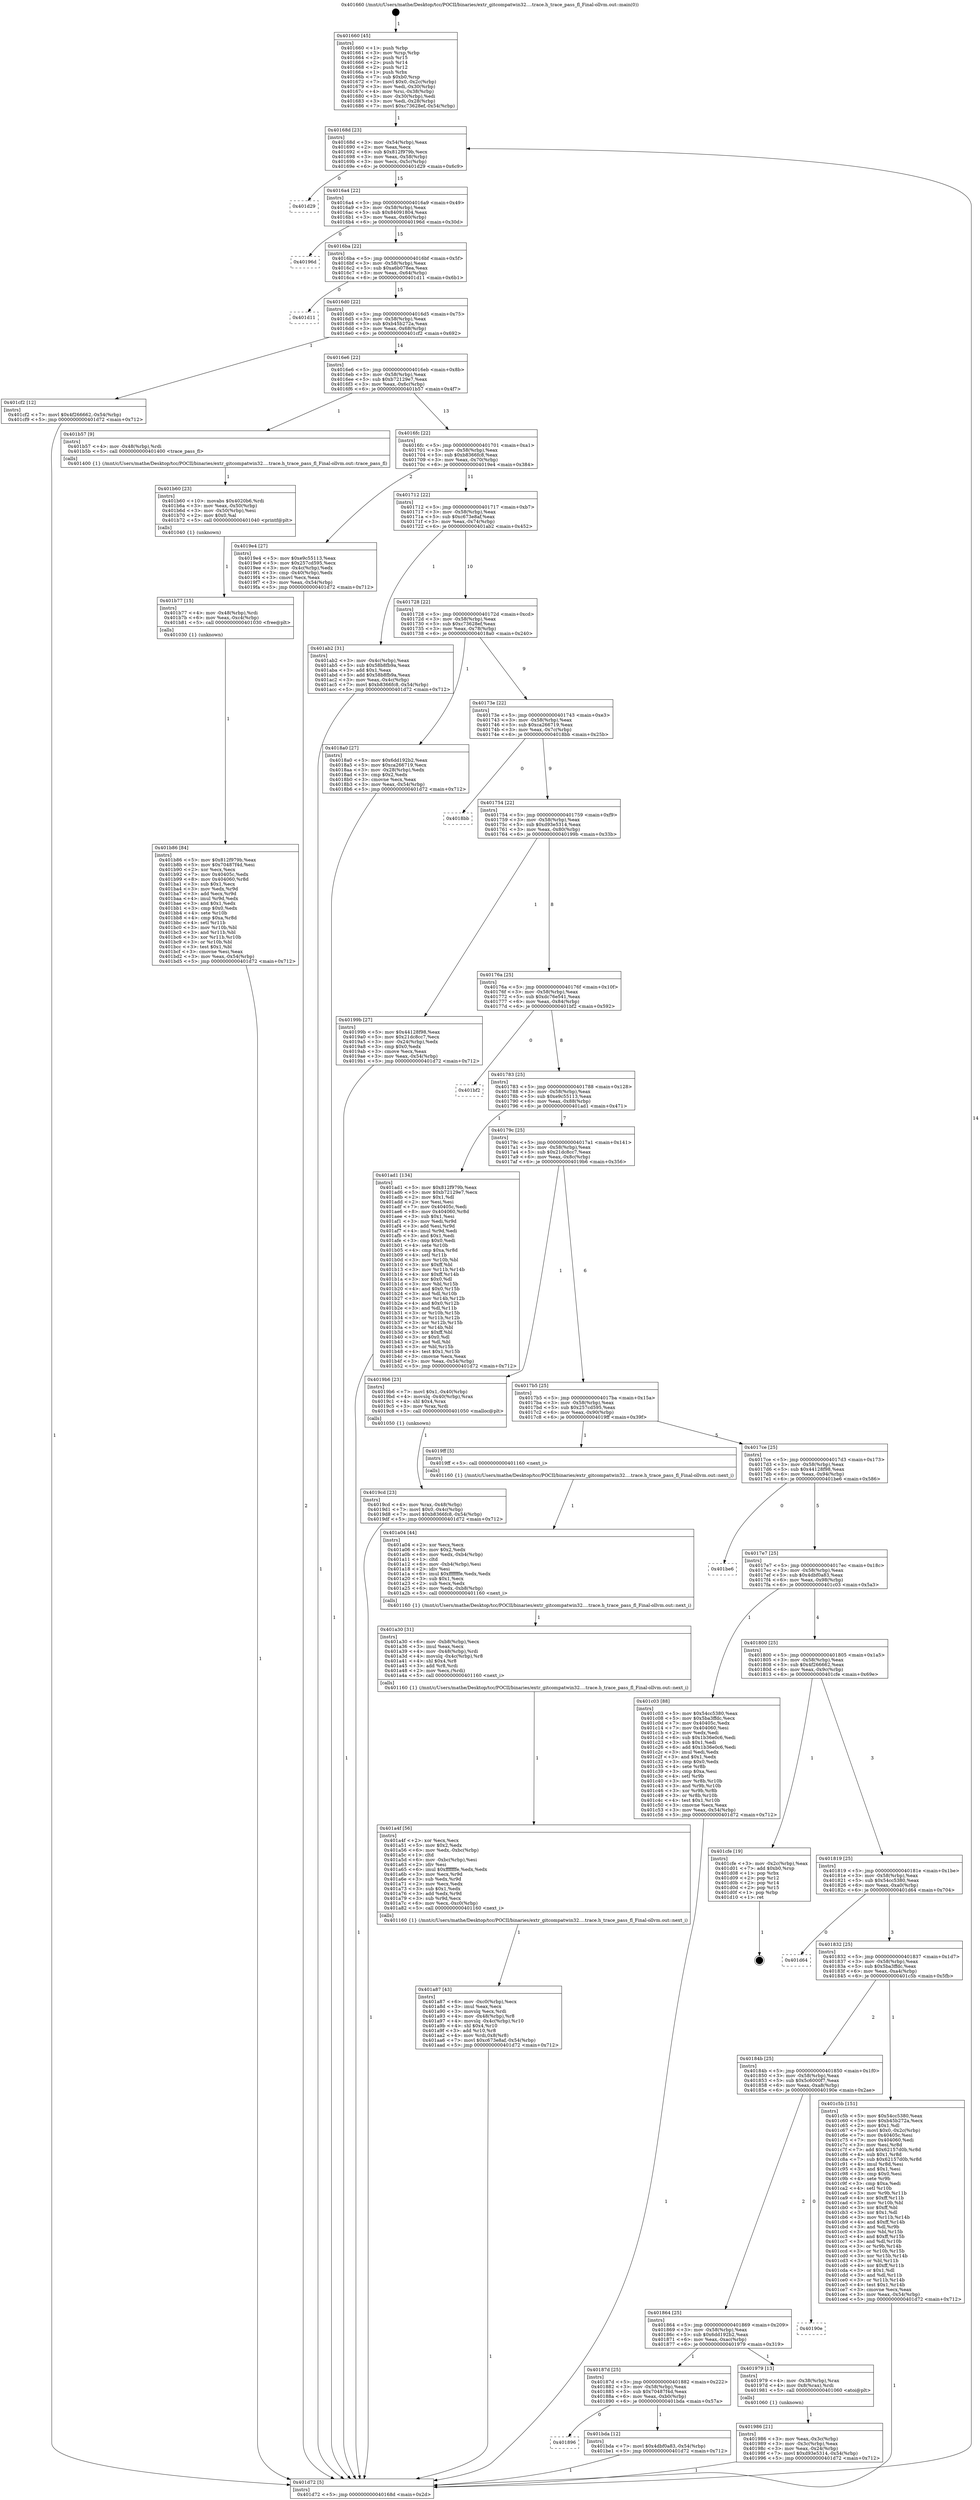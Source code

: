 digraph "0x401660" {
  label = "0x401660 (/mnt/c/Users/mathe/Desktop/tcc/POCII/binaries/extr_gitcompatwin32....trace.h_trace_pass_fl_Final-ollvm.out::main(0))"
  labelloc = "t"
  node[shape=record]

  Entry [label="",width=0.3,height=0.3,shape=circle,fillcolor=black,style=filled]
  "0x40168d" [label="{
     0x40168d [23]\l
     | [instrs]\l
     &nbsp;&nbsp;0x40168d \<+3\>: mov -0x54(%rbp),%eax\l
     &nbsp;&nbsp;0x401690 \<+2\>: mov %eax,%ecx\l
     &nbsp;&nbsp;0x401692 \<+6\>: sub $0x812f979b,%ecx\l
     &nbsp;&nbsp;0x401698 \<+3\>: mov %eax,-0x58(%rbp)\l
     &nbsp;&nbsp;0x40169b \<+3\>: mov %ecx,-0x5c(%rbp)\l
     &nbsp;&nbsp;0x40169e \<+6\>: je 0000000000401d29 \<main+0x6c9\>\l
  }"]
  "0x401d29" [label="{
     0x401d29\l
  }", style=dashed]
  "0x4016a4" [label="{
     0x4016a4 [22]\l
     | [instrs]\l
     &nbsp;&nbsp;0x4016a4 \<+5\>: jmp 00000000004016a9 \<main+0x49\>\l
     &nbsp;&nbsp;0x4016a9 \<+3\>: mov -0x58(%rbp),%eax\l
     &nbsp;&nbsp;0x4016ac \<+5\>: sub $0x84091804,%eax\l
     &nbsp;&nbsp;0x4016b1 \<+3\>: mov %eax,-0x60(%rbp)\l
     &nbsp;&nbsp;0x4016b4 \<+6\>: je 000000000040196d \<main+0x30d\>\l
  }"]
  Exit [label="",width=0.3,height=0.3,shape=circle,fillcolor=black,style=filled,peripheries=2]
  "0x40196d" [label="{
     0x40196d\l
  }", style=dashed]
  "0x4016ba" [label="{
     0x4016ba [22]\l
     | [instrs]\l
     &nbsp;&nbsp;0x4016ba \<+5\>: jmp 00000000004016bf \<main+0x5f\>\l
     &nbsp;&nbsp;0x4016bf \<+3\>: mov -0x58(%rbp),%eax\l
     &nbsp;&nbsp;0x4016c2 \<+5\>: sub $0xa6b078ea,%eax\l
     &nbsp;&nbsp;0x4016c7 \<+3\>: mov %eax,-0x64(%rbp)\l
     &nbsp;&nbsp;0x4016ca \<+6\>: je 0000000000401d11 \<main+0x6b1\>\l
  }"]
  "0x401896" [label="{
     0x401896\l
  }", style=dashed]
  "0x401d11" [label="{
     0x401d11\l
  }", style=dashed]
  "0x4016d0" [label="{
     0x4016d0 [22]\l
     | [instrs]\l
     &nbsp;&nbsp;0x4016d0 \<+5\>: jmp 00000000004016d5 \<main+0x75\>\l
     &nbsp;&nbsp;0x4016d5 \<+3\>: mov -0x58(%rbp),%eax\l
     &nbsp;&nbsp;0x4016d8 \<+5\>: sub $0xb45b272a,%eax\l
     &nbsp;&nbsp;0x4016dd \<+3\>: mov %eax,-0x68(%rbp)\l
     &nbsp;&nbsp;0x4016e0 \<+6\>: je 0000000000401cf2 \<main+0x692\>\l
  }"]
  "0x401bda" [label="{
     0x401bda [12]\l
     | [instrs]\l
     &nbsp;&nbsp;0x401bda \<+7\>: movl $0x4dbf0a83,-0x54(%rbp)\l
     &nbsp;&nbsp;0x401be1 \<+5\>: jmp 0000000000401d72 \<main+0x712\>\l
  }"]
  "0x401cf2" [label="{
     0x401cf2 [12]\l
     | [instrs]\l
     &nbsp;&nbsp;0x401cf2 \<+7\>: movl $0x4f266662,-0x54(%rbp)\l
     &nbsp;&nbsp;0x401cf9 \<+5\>: jmp 0000000000401d72 \<main+0x712\>\l
  }"]
  "0x4016e6" [label="{
     0x4016e6 [22]\l
     | [instrs]\l
     &nbsp;&nbsp;0x4016e6 \<+5\>: jmp 00000000004016eb \<main+0x8b\>\l
     &nbsp;&nbsp;0x4016eb \<+3\>: mov -0x58(%rbp),%eax\l
     &nbsp;&nbsp;0x4016ee \<+5\>: sub $0xb72129e7,%eax\l
     &nbsp;&nbsp;0x4016f3 \<+3\>: mov %eax,-0x6c(%rbp)\l
     &nbsp;&nbsp;0x4016f6 \<+6\>: je 0000000000401b57 \<main+0x4f7\>\l
  }"]
  "0x401b86" [label="{
     0x401b86 [84]\l
     | [instrs]\l
     &nbsp;&nbsp;0x401b86 \<+5\>: mov $0x812f979b,%eax\l
     &nbsp;&nbsp;0x401b8b \<+5\>: mov $0x70487f4d,%esi\l
     &nbsp;&nbsp;0x401b90 \<+2\>: xor %ecx,%ecx\l
     &nbsp;&nbsp;0x401b92 \<+7\>: mov 0x40405c,%edx\l
     &nbsp;&nbsp;0x401b99 \<+8\>: mov 0x404060,%r8d\l
     &nbsp;&nbsp;0x401ba1 \<+3\>: sub $0x1,%ecx\l
     &nbsp;&nbsp;0x401ba4 \<+3\>: mov %edx,%r9d\l
     &nbsp;&nbsp;0x401ba7 \<+3\>: add %ecx,%r9d\l
     &nbsp;&nbsp;0x401baa \<+4\>: imul %r9d,%edx\l
     &nbsp;&nbsp;0x401bae \<+3\>: and $0x1,%edx\l
     &nbsp;&nbsp;0x401bb1 \<+3\>: cmp $0x0,%edx\l
     &nbsp;&nbsp;0x401bb4 \<+4\>: sete %r10b\l
     &nbsp;&nbsp;0x401bb8 \<+4\>: cmp $0xa,%r8d\l
     &nbsp;&nbsp;0x401bbc \<+4\>: setl %r11b\l
     &nbsp;&nbsp;0x401bc0 \<+3\>: mov %r10b,%bl\l
     &nbsp;&nbsp;0x401bc3 \<+3\>: and %r11b,%bl\l
     &nbsp;&nbsp;0x401bc6 \<+3\>: xor %r11b,%r10b\l
     &nbsp;&nbsp;0x401bc9 \<+3\>: or %r10b,%bl\l
     &nbsp;&nbsp;0x401bcc \<+3\>: test $0x1,%bl\l
     &nbsp;&nbsp;0x401bcf \<+3\>: cmovne %esi,%eax\l
     &nbsp;&nbsp;0x401bd2 \<+3\>: mov %eax,-0x54(%rbp)\l
     &nbsp;&nbsp;0x401bd5 \<+5\>: jmp 0000000000401d72 \<main+0x712\>\l
  }"]
  "0x401b57" [label="{
     0x401b57 [9]\l
     | [instrs]\l
     &nbsp;&nbsp;0x401b57 \<+4\>: mov -0x48(%rbp),%rdi\l
     &nbsp;&nbsp;0x401b5b \<+5\>: call 0000000000401400 \<trace_pass_fl\>\l
     | [calls]\l
     &nbsp;&nbsp;0x401400 \{1\} (/mnt/c/Users/mathe/Desktop/tcc/POCII/binaries/extr_gitcompatwin32....trace.h_trace_pass_fl_Final-ollvm.out::trace_pass_fl)\l
  }"]
  "0x4016fc" [label="{
     0x4016fc [22]\l
     | [instrs]\l
     &nbsp;&nbsp;0x4016fc \<+5\>: jmp 0000000000401701 \<main+0xa1\>\l
     &nbsp;&nbsp;0x401701 \<+3\>: mov -0x58(%rbp),%eax\l
     &nbsp;&nbsp;0x401704 \<+5\>: sub $0xb8366fc8,%eax\l
     &nbsp;&nbsp;0x401709 \<+3\>: mov %eax,-0x70(%rbp)\l
     &nbsp;&nbsp;0x40170c \<+6\>: je 00000000004019e4 \<main+0x384\>\l
  }"]
  "0x401b77" [label="{
     0x401b77 [15]\l
     | [instrs]\l
     &nbsp;&nbsp;0x401b77 \<+4\>: mov -0x48(%rbp),%rdi\l
     &nbsp;&nbsp;0x401b7b \<+6\>: mov %eax,-0xc4(%rbp)\l
     &nbsp;&nbsp;0x401b81 \<+5\>: call 0000000000401030 \<free@plt\>\l
     | [calls]\l
     &nbsp;&nbsp;0x401030 \{1\} (unknown)\l
  }"]
  "0x4019e4" [label="{
     0x4019e4 [27]\l
     | [instrs]\l
     &nbsp;&nbsp;0x4019e4 \<+5\>: mov $0xe9c55113,%eax\l
     &nbsp;&nbsp;0x4019e9 \<+5\>: mov $0x257cd595,%ecx\l
     &nbsp;&nbsp;0x4019ee \<+3\>: mov -0x4c(%rbp),%edx\l
     &nbsp;&nbsp;0x4019f1 \<+3\>: cmp -0x40(%rbp),%edx\l
     &nbsp;&nbsp;0x4019f4 \<+3\>: cmovl %ecx,%eax\l
     &nbsp;&nbsp;0x4019f7 \<+3\>: mov %eax,-0x54(%rbp)\l
     &nbsp;&nbsp;0x4019fa \<+5\>: jmp 0000000000401d72 \<main+0x712\>\l
  }"]
  "0x401712" [label="{
     0x401712 [22]\l
     | [instrs]\l
     &nbsp;&nbsp;0x401712 \<+5\>: jmp 0000000000401717 \<main+0xb7\>\l
     &nbsp;&nbsp;0x401717 \<+3\>: mov -0x58(%rbp),%eax\l
     &nbsp;&nbsp;0x40171a \<+5\>: sub $0xc673e8af,%eax\l
     &nbsp;&nbsp;0x40171f \<+3\>: mov %eax,-0x74(%rbp)\l
     &nbsp;&nbsp;0x401722 \<+6\>: je 0000000000401ab2 \<main+0x452\>\l
  }"]
  "0x401b60" [label="{
     0x401b60 [23]\l
     | [instrs]\l
     &nbsp;&nbsp;0x401b60 \<+10\>: movabs $0x4020b6,%rdi\l
     &nbsp;&nbsp;0x401b6a \<+3\>: mov %eax,-0x50(%rbp)\l
     &nbsp;&nbsp;0x401b6d \<+3\>: mov -0x50(%rbp),%esi\l
     &nbsp;&nbsp;0x401b70 \<+2\>: mov $0x0,%al\l
     &nbsp;&nbsp;0x401b72 \<+5\>: call 0000000000401040 \<printf@plt\>\l
     | [calls]\l
     &nbsp;&nbsp;0x401040 \{1\} (unknown)\l
  }"]
  "0x401ab2" [label="{
     0x401ab2 [31]\l
     | [instrs]\l
     &nbsp;&nbsp;0x401ab2 \<+3\>: mov -0x4c(%rbp),%eax\l
     &nbsp;&nbsp;0x401ab5 \<+5\>: sub $0x58b8fb9a,%eax\l
     &nbsp;&nbsp;0x401aba \<+3\>: add $0x1,%eax\l
     &nbsp;&nbsp;0x401abd \<+5\>: add $0x58b8fb9a,%eax\l
     &nbsp;&nbsp;0x401ac2 \<+3\>: mov %eax,-0x4c(%rbp)\l
     &nbsp;&nbsp;0x401ac5 \<+7\>: movl $0xb8366fc8,-0x54(%rbp)\l
     &nbsp;&nbsp;0x401acc \<+5\>: jmp 0000000000401d72 \<main+0x712\>\l
  }"]
  "0x401728" [label="{
     0x401728 [22]\l
     | [instrs]\l
     &nbsp;&nbsp;0x401728 \<+5\>: jmp 000000000040172d \<main+0xcd\>\l
     &nbsp;&nbsp;0x40172d \<+3\>: mov -0x58(%rbp),%eax\l
     &nbsp;&nbsp;0x401730 \<+5\>: sub $0xc73628ef,%eax\l
     &nbsp;&nbsp;0x401735 \<+3\>: mov %eax,-0x78(%rbp)\l
     &nbsp;&nbsp;0x401738 \<+6\>: je 00000000004018a0 \<main+0x240\>\l
  }"]
  "0x401a87" [label="{
     0x401a87 [43]\l
     | [instrs]\l
     &nbsp;&nbsp;0x401a87 \<+6\>: mov -0xc0(%rbp),%ecx\l
     &nbsp;&nbsp;0x401a8d \<+3\>: imul %eax,%ecx\l
     &nbsp;&nbsp;0x401a90 \<+3\>: movslq %ecx,%rdi\l
     &nbsp;&nbsp;0x401a93 \<+4\>: mov -0x48(%rbp),%r8\l
     &nbsp;&nbsp;0x401a97 \<+4\>: movslq -0x4c(%rbp),%r10\l
     &nbsp;&nbsp;0x401a9b \<+4\>: shl $0x4,%r10\l
     &nbsp;&nbsp;0x401a9f \<+3\>: add %r10,%r8\l
     &nbsp;&nbsp;0x401aa2 \<+4\>: mov %rdi,0x8(%r8)\l
     &nbsp;&nbsp;0x401aa6 \<+7\>: movl $0xc673e8af,-0x54(%rbp)\l
     &nbsp;&nbsp;0x401aad \<+5\>: jmp 0000000000401d72 \<main+0x712\>\l
  }"]
  "0x4018a0" [label="{
     0x4018a0 [27]\l
     | [instrs]\l
     &nbsp;&nbsp;0x4018a0 \<+5\>: mov $0x6dd192b2,%eax\l
     &nbsp;&nbsp;0x4018a5 \<+5\>: mov $0xca266719,%ecx\l
     &nbsp;&nbsp;0x4018aa \<+3\>: mov -0x28(%rbp),%edx\l
     &nbsp;&nbsp;0x4018ad \<+3\>: cmp $0x2,%edx\l
     &nbsp;&nbsp;0x4018b0 \<+3\>: cmovne %ecx,%eax\l
     &nbsp;&nbsp;0x4018b3 \<+3\>: mov %eax,-0x54(%rbp)\l
     &nbsp;&nbsp;0x4018b6 \<+5\>: jmp 0000000000401d72 \<main+0x712\>\l
  }"]
  "0x40173e" [label="{
     0x40173e [22]\l
     | [instrs]\l
     &nbsp;&nbsp;0x40173e \<+5\>: jmp 0000000000401743 \<main+0xe3\>\l
     &nbsp;&nbsp;0x401743 \<+3\>: mov -0x58(%rbp),%eax\l
     &nbsp;&nbsp;0x401746 \<+5\>: sub $0xca266719,%eax\l
     &nbsp;&nbsp;0x40174b \<+3\>: mov %eax,-0x7c(%rbp)\l
     &nbsp;&nbsp;0x40174e \<+6\>: je 00000000004018bb \<main+0x25b\>\l
  }"]
  "0x401d72" [label="{
     0x401d72 [5]\l
     | [instrs]\l
     &nbsp;&nbsp;0x401d72 \<+5\>: jmp 000000000040168d \<main+0x2d\>\l
  }"]
  "0x401660" [label="{
     0x401660 [45]\l
     | [instrs]\l
     &nbsp;&nbsp;0x401660 \<+1\>: push %rbp\l
     &nbsp;&nbsp;0x401661 \<+3\>: mov %rsp,%rbp\l
     &nbsp;&nbsp;0x401664 \<+2\>: push %r15\l
     &nbsp;&nbsp;0x401666 \<+2\>: push %r14\l
     &nbsp;&nbsp;0x401668 \<+2\>: push %r12\l
     &nbsp;&nbsp;0x40166a \<+1\>: push %rbx\l
     &nbsp;&nbsp;0x40166b \<+7\>: sub $0xb0,%rsp\l
     &nbsp;&nbsp;0x401672 \<+7\>: movl $0x0,-0x2c(%rbp)\l
     &nbsp;&nbsp;0x401679 \<+3\>: mov %edi,-0x30(%rbp)\l
     &nbsp;&nbsp;0x40167c \<+4\>: mov %rsi,-0x38(%rbp)\l
     &nbsp;&nbsp;0x401680 \<+3\>: mov -0x30(%rbp),%edi\l
     &nbsp;&nbsp;0x401683 \<+3\>: mov %edi,-0x28(%rbp)\l
     &nbsp;&nbsp;0x401686 \<+7\>: movl $0xc73628ef,-0x54(%rbp)\l
  }"]
  "0x401a4f" [label="{
     0x401a4f [56]\l
     | [instrs]\l
     &nbsp;&nbsp;0x401a4f \<+2\>: xor %ecx,%ecx\l
     &nbsp;&nbsp;0x401a51 \<+5\>: mov $0x2,%edx\l
     &nbsp;&nbsp;0x401a56 \<+6\>: mov %edx,-0xbc(%rbp)\l
     &nbsp;&nbsp;0x401a5c \<+1\>: cltd\l
     &nbsp;&nbsp;0x401a5d \<+6\>: mov -0xbc(%rbp),%esi\l
     &nbsp;&nbsp;0x401a63 \<+2\>: idiv %esi\l
     &nbsp;&nbsp;0x401a65 \<+6\>: imul $0xfffffffe,%edx,%edx\l
     &nbsp;&nbsp;0x401a6b \<+3\>: mov %ecx,%r9d\l
     &nbsp;&nbsp;0x401a6e \<+3\>: sub %edx,%r9d\l
     &nbsp;&nbsp;0x401a71 \<+2\>: mov %ecx,%edx\l
     &nbsp;&nbsp;0x401a73 \<+3\>: sub $0x1,%edx\l
     &nbsp;&nbsp;0x401a76 \<+3\>: add %edx,%r9d\l
     &nbsp;&nbsp;0x401a79 \<+3\>: sub %r9d,%ecx\l
     &nbsp;&nbsp;0x401a7c \<+6\>: mov %ecx,-0xc0(%rbp)\l
     &nbsp;&nbsp;0x401a82 \<+5\>: call 0000000000401160 \<next_i\>\l
     | [calls]\l
     &nbsp;&nbsp;0x401160 \{1\} (/mnt/c/Users/mathe/Desktop/tcc/POCII/binaries/extr_gitcompatwin32....trace.h_trace_pass_fl_Final-ollvm.out::next_i)\l
  }"]
  "0x4018bb" [label="{
     0x4018bb\l
  }", style=dashed]
  "0x401754" [label="{
     0x401754 [22]\l
     | [instrs]\l
     &nbsp;&nbsp;0x401754 \<+5\>: jmp 0000000000401759 \<main+0xf9\>\l
     &nbsp;&nbsp;0x401759 \<+3\>: mov -0x58(%rbp),%eax\l
     &nbsp;&nbsp;0x40175c \<+5\>: sub $0xd93e5314,%eax\l
     &nbsp;&nbsp;0x401761 \<+3\>: mov %eax,-0x80(%rbp)\l
     &nbsp;&nbsp;0x401764 \<+6\>: je 000000000040199b \<main+0x33b\>\l
  }"]
  "0x401a30" [label="{
     0x401a30 [31]\l
     | [instrs]\l
     &nbsp;&nbsp;0x401a30 \<+6\>: mov -0xb8(%rbp),%ecx\l
     &nbsp;&nbsp;0x401a36 \<+3\>: imul %eax,%ecx\l
     &nbsp;&nbsp;0x401a39 \<+4\>: mov -0x48(%rbp),%rdi\l
     &nbsp;&nbsp;0x401a3d \<+4\>: movslq -0x4c(%rbp),%r8\l
     &nbsp;&nbsp;0x401a41 \<+4\>: shl $0x4,%r8\l
     &nbsp;&nbsp;0x401a45 \<+3\>: add %r8,%rdi\l
     &nbsp;&nbsp;0x401a48 \<+2\>: mov %ecx,(%rdi)\l
     &nbsp;&nbsp;0x401a4a \<+5\>: call 0000000000401160 \<next_i\>\l
     | [calls]\l
     &nbsp;&nbsp;0x401160 \{1\} (/mnt/c/Users/mathe/Desktop/tcc/POCII/binaries/extr_gitcompatwin32....trace.h_trace_pass_fl_Final-ollvm.out::next_i)\l
  }"]
  "0x40199b" [label="{
     0x40199b [27]\l
     | [instrs]\l
     &nbsp;&nbsp;0x40199b \<+5\>: mov $0x44128f98,%eax\l
     &nbsp;&nbsp;0x4019a0 \<+5\>: mov $0x21dc8cc7,%ecx\l
     &nbsp;&nbsp;0x4019a5 \<+3\>: mov -0x24(%rbp),%edx\l
     &nbsp;&nbsp;0x4019a8 \<+3\>: cmp $0x0,%edx\l
     &nbsp;&nbsp;0x4019ab \<+3\>: cmove %ecx,%eax\l
     &nbsp;&nbsp;0x4019ae \<+3\>: mov %eax,-0x54(%rbp)\l
     &nbsp;&nbsp;0x4019b1 \<+5\>: jmp 0000000000401d72 \<main+0x712\>\l
  }"]
  "0x40176a" [label="{
     0x40176a [25]\l
     | [instrs]\l
     &nbsp;&nbsp;0x40176a \<+5\>: jmp 000000000040176f \<main+0x10f\>\l
     &nbsp;&nbsp;0x40176f \<+3\>: mov -0x58(%rbp),%eax\l
     &nbsp;&nbsp;0x401772 \<+5\>: sub $0xdc76e541,%eax\l
     &nbsp;&nbsp;0x401777 \<+6\>: mov %eax,-0x84(%rbp)\l
     &nbsp;&nbsp;0x40177d \<+6\>: je 0000000000401bf2 \<main+0x592\>\l
  }"]
  "0x401a04" [label="{
     0x401a04 [44]\l
     | [instrs]\l
     &nbsp;&nbsp;0x401a04 \<+2\>: xor %ecx,%ecx\l
     &nbsp;&nbsp;0x401a06 \<+5\>: mov $0x2,%edx\l
     &nbsp;&nbsp;0x401a0b \<+6\>: mov %edx,-0xb4(%rbp)\l
     &nbsp;&nbsp;0x401a11 \<+1\>: cltd\l
     &nbsp;&nbsp;0x401a12 \<+6\>: mov -0xb4(%rbp),%esi\l
     &nbsp;&nbsp;0x401a18 \<+2\>: idiv %esi\l
     &nbsp;&nbsp;0x401a1a \<+6\>: imul $0xfffffffe,%edx,%edx\l
     &nbsp;&nbsp;0x401a20 \<+3\>: sub $0x1,%ecx\l
     &nbsp;&nbsp;0x401a23 \<+2\>: sub %ecx,%edx\l
     &nbsp;&nbsp;0x401a25 \<+6\>: mov %edx,-0xb8(%rbp)\l
     &nbsp;&nbsp;0x401a2b \<+5\>: call 0000000000401160 \<next_i\>\l
     | [calls]\l
     &nbsp;&nbsp;0x401160 \{1\} (/mnt/c/Users/mathe/Desktop/tcc/POCII/binaries/extr_gitcompatwin32....trace.h_trace_pass_fl_Final-ollvm.out::next_i)\l
  }"]
  "0x401bf2" [label="{
     0x401bf2\l
  }", style=dashed]
  "0x401783" [label="{
     0x401783 [25]\l
     | [instrs]\l
     &nbsp;&nbsp;0x401783 \<+5\>: jmp 0000000000401788 \<main+0x128\>\l
     &nbsp;&nbsp;0x401788 \<+3\>: mov -0x58(%rbp),%eax\l
     &nbsp;&nbsp;0x40178b \<+5\>: sub $0xe9c55113,%eax\l
     &nbsp;&nbsp;0x401790 \<+6\>: mov %eax,-0x88(%rbp)\l
     &nbsp;&nbsp;0x401796 \<+6\>: je 0000000000401ad1 \<main+0x471\>\l
  }"]
  "0x4019cd" [label="{
     0x4019cd [23]\l
     | [instrs]\l
     &nbsp;&nbsp;0x4019cd \<+4\>: mov %rax,-0x48(%rbp)\l
     &nbsp;&nbsp;0x4019d1 \<+7\>: movl $0x0,-0x4c(%rbp)\l
     &nbsp;&nbsp;0x4019d8 \<+7\>: movl $0xb8366fc8,-0x54(%rbp)\l
     &nbsp;&nbsp;0x4019df \<+5\>: jmp 0000000000401d72 \<main+0x712\>\l
  }"]
  "0x401ad1" [label="{
     0x401ad1 [134]\l
     | [instrs]\l
     &nbsp;&nbsp;0x401ad1 \<+5\>: mov $0x812f979b,%eax\l
     &nbsp;&nbsp;0x401ad6 \<+5\>: mov $0xb72129e7,%ecx\l
     &nbsp;&nbsp;0x401adb \<+2\>: mov $0x1,%dl\l
     &nbsp;&nbsp;0x401add \<+2\>: xor %esi,%esi\l
     &nbsp;&nbsp;0x401adf \<+7\>: mov 0x40405c,%edi\l
     &nbsp;&nbsp;0x401ae6 \<+8\>: mov 0x404060,%r8d\l
     &nbsp;&nbsp;0x401aee \<+3\>: sub $0x1,%esi\l
     &nbsp;&nbsp;0x401af1 \<+3\>: mov %edi,%r9d\l
     &nbsp;&nbsp;0x401af4 \<+3\>: add %esi,%r9d\l
     &nbsp;&nbsp;0x401af7 \<+4\>: imul %r9d,%edi\l
     &nbsp;&nbsp;0x401afb \<+3\>: and $0x1,%edi\l
     &nbsp;&nbsp;0x401afe \<+3\>: cmp $0x0,%edi\l
     &nbsp;&nbsp;0x401b01 \<+4\>: sete %r10b\l
     &nbsp;&nbsp;0x401b05 \<+4\>: cmp $0xa,%r8d\l
     &nbsp;&nbsp;0x401b09 \<+4\>: setl %r11b\l
     &nbsp;&nbsp;0x401b0d \<+3\>: mov %r10b,%bl\l
     &nbsp;&nbsp;0x401b10 \<+3\>: xor $0xff,%bl\l
     &nbsp;&nbsp;0x401b13 \<+3\>: mov %r11b,%r14b\l
     &nbsp;&nbsp;0x401b16 \<+4\>: xor $0xff,%r14b\l
     &nbsp;&nbsp;0x401b1a \<+3\>: xor $0x0,%dl\l
     &nbsp;&nbsp;0x401b1d \<+3\>: mov %bl,%r15b\l
     &nbsp;&nbsp;0x401b20 \<+4\>: and $0x0,%r15b\l
     &nbsp;&nbsp;0x401b24 \<+3\>: and %dl,%r10b\l
     &nbsp;&nbsp;0x401b27 \<+3\>: mov %r14b,%r12b\l
     &nbsp;&nbsp;0x401b2a \<+4\>: and $0x0,%r12b\l
     &nbsp;&nbsp;0x401b2e \<+3\>: and %dl,%r11b\l
     &nbsp;&nbsp;0x401b31 \<+3\>: or %r10b,%r15b\l
     &nbsp;&nbsp;0x401b34 \<+3\>: or %r11b,%r12b\l
     &nbsp;&nbsp;0x401b37 \<+3\>: xor %r12b,%r15b\l
     &nbsp;&nbsp;0x401b3a \<+3\>: or %r14b,%bl\l
     &nbsp;&nbsp;0x401b3d \<+3\>: xor $0xff,%bl\l
     &nbsp;&nbsp;0x401b40 \<+3\>: or $0x0,%dl\l
     &nbsp;&nbsp;0x401b43 \<+2\>: and %dl,%bl\l
     &nbsp;&nbsp;0x401b45 \<+3\>: or %bl,%r15b\l
     &nbsp;&nbsp;0x401b48 \<+4\>: test $0x1,%r15b\l
     &nbsp;&nbsp;0x401b4c \<+3\>: cmovne %ecx,%eax\l
     &nbsp;&nbsp;0x401b4f \<+3\>: mov %eax,-0x54(%rbp)\l
     &nbsp;&nbsp;0x401b52 \<+5\>: jmp 0000000000401d72 \<main+0x712\>\l
  }"]
  "0x40179c" [label="{
     0x40179c [25]\l
     | [instrs]\l
     &nbsp;&nbsp;0x40179c \<+5\>: jmp 00000000004017a1 \<main+0x141\>\l
     &nbsp;&nbsp;0x4017a1 \<+3\>: mov -0x58(%rbp),%eax\l
     &nbsp;&nbsp;0x4017a4 \<+5\>: sub $0x21dc8cc7,%eax\l
     &nbsp;&nbsp;0x4017a9 \<+6\>: mov %eax,-0x8c(%rbp)\l
     &nbsp;&nbsp;0x4017af \<+6\>: je 00000000004019b6 \<main+0x356\>\l
  }"]
  "0x401986" [label="{
     0x401986 [21]\l
     | [instrs]\l
     &nbsp;&nbsp;0x401986 \<+3\>: mov %eax,-0x3c(%rbp)\l
     &nbsp;&nbsp;0x401989 \<+3\>: mov -0x3c(%rbp),%eax\l
     &nbsp;&nbsp;0x40198c \<+3\>: mov %eax,-0x24(%rbp)\l
     &nbsp;&nbsp;0x40198f \<+7\>: movl $0xd93e5314,-0x54(%rbp)\l
     &nbsp;&nbsp;0x401996 \<+5\>: jmp 0000000000401d72 \<main+0x712\>\l
  }"]
  "0x4019b6" [label="{
     0x4019b6 [23]\l
     | [instrs]\l
     &nbsp;&nbsp;0x4019b6 \<+7\>: movl $0x1,-0x40(%rbp)\l
     &nbsp;&nbsp;0x4019bd \<+4\>: movslq -0x40(%rbp),%rax\l
     &nbsp;&nbsp;0x4019c1 \<+4\>: shl $0x4,%rax\l
     &nbsp;&nbsp;0x4019c5 \<+3\>: mov %rax,%rdi\l
     &nbsp;&nbsp;0x4019c8 \<+5\>: call 0000000000401050 \<malloc@plt\>\l
     | [calls]\l
     &nbsp;&nbsp;0x401050 \{1\} (unknown)\l
  }"]
  "0x4017b5" [label="{
     0x4017b5 [25]\l
     | [instrs]\l
     &nbsp;&nbsp;0x4017b5 \<+5\>: jmp 00000000004017ba \<main+0x15a\>\l
     &nbsp;&nbsp;0x4017ba \<+3\>: mov -0x58(%rbp),%eax\l
     &nbsp;&nbsp;0x4017bd \<+5\>: sub $0x257cd595,%eax\l
     &nbsp;&nbsp;0x4017c2 \<+6\>: mov %eax,-0x90(%rbp)\l
     &nbsp;&nbsp;0x4017c8 \<+6\>: je 00000000004019ff \<main+0x39f\>\l
  }"]
  "0x40187d" [label="{
     0x40187d [25]\l
     | [instrs]\l
     &nbsp;&nbsp;0x40187d \<+5\>: jmp 0000000000401882 \<main+0x222\>\l
     &nbsp;&nbsp;0x401882 \<+3\>: mov -0x58(%rbp),%eax\l
     &nbsp;&nbsp;0x401885 \<+5\>: sub $0x70487f4d,%eax\l
     &nbsp;&nbsp;0x40188a \<+6\>: mov %eax,-0xb0(%rbp)\l
     &nbsp;&nbsp;0x401890 \<+6\>: je 0000000000401bda \<main+0x57a\>\l
  }"]
  "0x4019ff" [label="{
     0x4019ff [5]\l
     | [instrs]\l
     &nbsp;&nbsp;0x4019ff \<+5\>: call 0000000000401160 \<next_i\>\l
     | [calls]\l
     &nbsp;&nbsp;0x401160 \{1\} (/mnt/c/Users/mathe/Desktop/tcc/POCII/binaries/extr_gitcompatwin32....trace.h_trace_pass_fl_Final-ollvm.out::next_i)\l
  }"]
  "0x4017ce" [label="{
     0x4017ce [25]\l
     | [instrs]\l
     &nbsp;&nbsp;0x4017ce \<+5\>: jmp 00000000004017d3 \<main+0x173\>\l
     &nbsp;&nbsp;0x4017d3 \<+3\>: mov -0x58(%rbp),%eax\l
     &nbsp;&nbsp;0x4017d6 \<+5\>: sub $0x44128f98,%eax\l
     &nbsp;&nbsp;0x4017db \<+6\>: mov %eax,-0x94(%rbp)\l
     &nbsp;&nbsp;0x4017e1 \<+6\>: je 0000000000401be6 \<main+0x586\>\l
  }"]
  "0x401979" [label="{
     0x401979 [13]\l
     | [instrs]\l
     &nbsp;&nbsp;0x401979 \<+4\>: mov -0x38(%rbp),%rax\l
     &nbsp;&nbsp;0x40197d \<+4\>: mov 0x8(%rax),%rdi\l
     &nbsp;&nbsp;0x401981 \<+5\>: call 0000000000401060 \<atoi@plt\>\l
     | [calls]\l
     &nbsp;&nbsp;0x401060 \{1\} (unknown)\l
  }"]
  "0x401be6" [label="{
     0x401be6\l
  }", style=dashed]
  "0x4017e7" [label="{
     0x4017e7 [25]\l
     | [instrs]\l
     &nbsp;&nbsp;0x4017e7 \<+5\>: jmp 00000000004017ec \<main+0x18c\>\l
     &nbsp;&nbsp;0x4017ec \<+3\>: mov -0x58(%rbp),%eax\l
     &nbsp;&nbsp;0x4017ef \<+5\>: sub $0x4dbf0a83,%eax\l
     &nbsp;&nbsp;0x4017f4 \<+6\>: mov %eax,-0x98(%rbp)\l
     &nbsp;&nbsp;0x4017fa \<+6\>: je 0000000000401c03 \<main+0x5a3\>\l
  }"]
  "0x401864" [label="{
     0x401864 [25]\l
     | [instrs]\l
     &nbsp;&nbsp;0x401864 \<+5\>: jmp 0000000000401869 \<main+0x209\>\l
     &nbsp;&nbsp;0x401869 \<+3\>: mov -0x58(%rbp),%eax\l
     &nbsp;&nbsp;0x40186c \<+5\>: sub $0x6dd192b2,%eax\l
     &nbsp;&nbsp;0x401871 \<+6\>: mov %eax,-0xac(%rbp)\l
     &nbsp;&nbsp;0x401877 \<+6\>: je 0000000000401979 \<main+0x319\>\l
  }"]
  "0x401c03" [label="{
     0x401c03 [88]\l
     | [instrs]\l
     &nbsp;&nbsp;0x401c03 \<+5\>: mov $0x54cc5380,%eax\l
     &nbsp;&nbsp;0x401c08 \<+5\>: mov $0x5ba3ffdc,%ecx\l
     &nbsp;&nbsp;0x401c0d \<+7\>: mov 0x40405c,%edx\l
     &nbsp;&nbsp;0x401c14 \<+7\>: mov 0x404060,%esi\l
     &nbsp;&nbsp;0x401c1b \<+2\>: mov %edx,%edi\l
     &nbsp;&nbsp;0x401c1d \<+6\>: sub $0x1b36e0c6,%edi\l
     &nbsp;&nbsp;0x401c23 \<+3\>: sub $0x1,%edi\l
     &nbsp;&nbsp;0x401c26 \<+6\>: add $0x1b36e0c6,%edi\l
     &nbsp;&nbsp;0x401c2c \<+3\>: imul %edi,%edx\l
     &nbsp;&nbsp;0x401c2f \<+3\>: and $0x1,%edx\l
     &nbsp;&nbsp;0x401c32 \<+3\>: cmp $0x0,%edx\l
     &nbsp;&nbsp;0x401c35 \<+4\>: sete %r8b\l
     &nbsp;&nbsp;0x401c39 \<+3\>: cmp $0xa,%esi\l
     &nbsp;&nbsp;0x401c3c \<+4\>: setl %r9b\l
     &nbsp;&nbsp;0x401c40 \<+3\>: mov %r8b,%r10b\l
     &nbsp;&nbsp;0x401c43 \<+3\>: and %r9b,%r10b\l
     &nbsp;&nbsp;0x401c46 \<+3\>: xor %r9b,%r8b\l
     &nbsp;&nbsp;0x401c49 \<+3\>: or %r8b,%r10b\l
     &nbsp;&nbsp;0x401c4c \<+4\>: test $0x1,%r10b\l
     &nbsp;&nbsp;0x401c50 \<+3\>: cmovne %ecx,%eax\l
     &nbsp;&nbsp;0x401c53 \<+3\>: mov %eax,-0x54(%rbp)\l
     &nbsp;&nbsp;0x401c56 \<+5\>: jmp 0000000000401d72 \<main+0x712\>\l
  }"]
  "0x401800" [label="{
     0x401800 [25]\l
     | [instrs]\l
     &nbsp;&nbsp;0x401800 \<+5\>: jmp 0000000000401805 \<main+0x1a5\>\l
     &nbsp;&nbsp;0x401805 \<+3\>: mov -0x58(%rbp),%eax\l
     &nbsp;&nbsp;0x401808 \<+5\>: sub $0x4f266662,%eax\l
     &nbsp;&nbsp;0x40180d \<+6\>: mov %eax,-0x9c(%rbp)\l
     &nbsp;&nbsp;0x401813 \<+6\>: je 0000000000401cfe \<main+0x69e\>\l
  }"]
  "0x40190e" [label="{
     0x40190e\l
  }", style=dashed]
  "0x401cfe" [label="{
     0x401cfe [19]\l
     | [instrs]\l
     &nbsp;&nbsp;0x401cfe \<+3\>: mov -0x2c(%rbp),%eax\l
     &nbsp;&nbsp;0x401d01 \<+7\>: add $0xb0,%rsp\l
     &nbsp;&nbsp;0x401d08 \<+1\>: pop %rbx\l
     &nbsp;&nbsp;0x401d09 \<+2\>: pop %r12\l
     &nbsp;&nbsp;0x401d0b \<+2\>: pop %r14\l
     &nbsp;&nbsp;0x401d0d \<+2\>: pop %r15\l
     &nbsp;&nbsp;0x401d0f \<+1\>: pop %rbp\l
     &nbsp;&nbsp;0x401d10 \<+1\>: ret\l
  }"]
  "0x401819" [label="{
     0x401819 [25]\l
     | [instrs]\l
     &nbsp;&nbsp;0x401819 \<+5\>: jmp 000000000040181e \<main+0x1be\>\l
     &nbsp;&nbsp;0x40181e \<+3\>: mov -0x58(%rbp),%eax\l
     &nbsp;&nbsp;0x401821 \<+5\>: sub $0x54cc5380,%eax\l
     &nbsp;&nbsp;0x401826 \<+6\>: mov %eax,-0xa0(%rbp)\l
     &nbsp;&nbsp;0x40182c \<+6\>: je 0000000000401d64 \<main+0x704\>\l
  }"]
  "0x40184b" [label="{
     0x40184b [25]\l
     | [instrs]\l
     &nbsp;&nbsp;0x40184b \<+5\>: jmp 0000000000401850 \<main+0x1f0\>\l
     &nbsp;&nbsp;0x401850 \<+3\>: mov -0x58(%rbp),%eax\l
     &nbsp;&nbsp;0x401853 \<+5\>: sub $0x5c6000f7,%eax\l
     &nbsp;&nbsp;0x401858 \<+6\>: mov %eax,-0xa8(%rbp)\l
     &nbsp;&nbsp;0x40185e \<+6\>: je 000000000040190e \<main+0x2ae\>\l
  }"]
  "0x401d64" [label="{
     0x401d64\l
  }", style=dashed]
  "0x401832" [label="{
     0x401832 [25]\l
     | [instrs]\l
     &nbsp;&nbsp;0x401832 \<+5\>: jmp 0000000000401837 \<main+0x1d7\>\l
     &nbsp;&nbsp;0x401837 \<+3\>: mov -0x58(%rbp),%eax\l
     &nbsp;&nbsp;0x40183a \<+5\>: sub $0x5ba3ffdc,%eax\l
     &nbsp;&nbsp;0x40183f \<+6\>: mov %eax,-0xa4(%rbp)\l
     &nbsp;&nbsp;0x401845 \<+6\>: je 0000000000401c5b \<main+0x5fb\>\l
  }"]
  "0x401c5b" [label="{
     0x401c5b [151]\l
     | [instrs]\l
     &nbsp;&nbsp;0x401c5b \<+5\>: mov $0x54cc5380,%eax\l
     &nbsp;&nbsp;0x401c60 \<+5\>: mov $0xb45b272a,%ecx\l
     &nbsp;&nbsp;0x401c65 \<+2\>: mov $0x1,%dl\l
     &nbsp;&nbsp;0x401c67 \<+7\>: movl $0x0,-0x2c(%rbp)\l
     &nbsp;&nbsp;0x401c6e \<+7\>: mov 0x40405c,%esi\l
     &nbsp;&nbsp;0x401c75 \<+7\>: mov 0x404060,%edi\l
     &nbsp;&nbsp;0x401c7c \<+3\>: mov %esi,%r8d\l
     &nbsp;&nbsp;0x401c7f \<+7\>: add $0x62157d0b,%r8d\l
     &nbsp;&nbsp;0x401c86 \<+4\>: sub $0x1,%r8d\l
     &nbsp;&nbsp;0x401c8a \<+7\>: sub $0x62157d0b,%r8d\l
     &nbsp;&nbsp;0x401c91 \<+4\>: imul %r8d,%esi\l
     &nbsp;&nbsp;0x401c95 \<+3\>: and $0x1,%esi\l
     &nbsp;&nbsp;0x401c98 \<+3\>: cmp $0x0,%esi\l
     &nbsp;&nbsp;0x401c9b \<+4\>: sete %r9b\l
     &nbsp;&nbsp;0x401c9f \<+3\>: cmp $0xa,%edi\l
     &nbsp;&nbsp;0x401ca2 \<+4\>: setl %r10b\l
     &nbsp;&nbsp;0x401ca6 \<+3\>: mov %r9b,%r11b\l
     &nbsp;&nbsp;0x401ca9 \<+4\>: xor $0xff,%r11b\l
     &nbsp;&nbsp;0x401cad \<+3\>: mov %r10b,%bl\l
     &nbsp;&nbsp;0x401cb0 \<+3\>: xor $0xff,%bl\l
     &nbsp;&nbsp;0x401cb3 \<+3\>: xor $0x1,%dl\l
     &nbsp;&nbsp;0x401cb6 \<+3\>: mov %r11b,%r14b\l
     &nbsp;&nbsp;0x401cb9 \<+4\>: and $0xff,%r14b\l
     &nbsp;&nbsp;0x401cbd \<+3\>: and %dl,%r9b\l
     &nbsp;&nbsp;0x401cc0 \<+3\>: mov %bl,%r15b\l
     &nbsp;&nbsp;0x401cc3 \<+4\>: and $0xff,%r15b\l
     &nbsp;&nbsp;0x401cc7 \<+3\>: and %dl,%r10b\l
     &nbsp;&nbsp;0x401cca \<+3\>: or %r9b,%r14b\l
     &nbsp;&nbsp;0x401ccd \<+3\>: or %r10b,%r15b\l
     &nbsp;&nbsp;0x401cd0 \<+3\>: xor %r15b,%r14b\l
     &nbsp;&nbsp;0x401cd3 \<+3\>: or %bl,%r11b\l
     &nbsp;&nbsp;0x401cd6 \<+4\>: xor $0xff,%r11b\l
     &nbsp;&nbsp;0x401cda \<+3\>: or $0x1,%dl\l
     &nbsp;&nbsp;0x401cdd \<+3\>: and %dl,%r11b\l
     &nbsp;&nbsp;0x401ce0 \<+3\>: or %r11b,%r14b\l
     &nbsp;&nbsp;0x401ce3 \<+4\>: test $0x1,%r14b\l
     &nbsp;&nbsp;0x401ce7 \<+3\>: cmovne %ecx,%eax\l
     &nbsp;&nbsp;0x401cea \<+3\>: mov %eax,-0x54(%rbp)\l
     &nbsp;&nbsp;0x401ced \<+5\>: jmp 0000000000401d72 \<main+0x712\>\l
  }"]
  Entry -> "0x401660" [label=" 1"]
  "0x40168d" -> "0x401d29" [label=" 0"]
  "0x40168d" -> "0x4016a4" [label=" 15"]
  "0x401cfe" -> Exit [label=" 1"]
  "0x4016a4" -> "0x40196d" [label=" 0"]
  "0x4016a4" -> "0x4016ba" [label=" 15"]
  "0x401cf2" -> "0x401d72" [label=" 1"]
  "0x4016ba" -> "0x401d11" [label=" 0"]
  "0x4016ba" -> "0x4016d0" [label=" 15"]
  "0x401c5b" -> "0x401d72" [label=" 1"]
  "0x4016d0" -> "0x401cf2" [label=" 1"]
  "0x4016d0" -> "0x4016e6" [label=" 14"]
  "0x401c03" -> "0x401d72" [label=" 1"]
  "0x4016e6" -> "0x401b57" [label=" 1"]
  "0x4016e6" -> "0x4016fc" [label=" 13"]
  "0x40187d" -> "0x401896" [label=" 0"]
  "0x4016fc" -> "0x4019e4" [label=" 2"]
  "0x4016fc" -> "0x401712" [label=" 11"]
  "0x40187d" -> "0x401bda" [label=" 1"]
  "0x401712" -> "0x401ab2" [label=" 1"]
  "0x401712" -> "0x401728" [label=" 10"]
  "0x401bda" -> "0x401d72" [label=" 1"]
  "0x401728" -> "0x4018a0" [label=" 1"]
  "0x401728" -> "0x40173e" [label=" 9"]
  "0x4018a0" -> "0x401d72" [label=" 1"]
  "0x401660" -> "0x40168d" [label=" 1"]
  "0x401d72" -> "0x40168d" [label=" 14"]
  "0x401b86" -> "0x401d72" [label=" 1"]
  "0x40173e" -> "0x4018bb" [label=" 0"]
  "0x40173e" -> "0x401754" [label=" 9"]
  "0x401b77" -> "0x401b86" [label=" 1"]
  "0x401754" -> "0x40199b" [label=" 1"]
  "0x401754" -> "0x40176a" [label=" 8"]
  "0x401b60" -> "0x401b77" [label=" 1"]
  "0x40176a" -> "0x401bf2" [label=" 0"]
  "0x40176a" -> "0x401783" [label=" 8"]
  "0x401b57" -> "0x401b60" [label=" 1"]
  "0x401783" -> "0x401ad1" [label=" 1"]
  "0x401783" -> "0x40179c" [label=" 7"]
  "0x401ad1" -> "0x401d72" [label=" 1"]
  "0x40179c" -> "0x4019b6" [label=" 1"]
  "0x40179c" -> "0x4017b5" [label=" 6"]
  "0x401ab2" -> "0x401d72" [label=" 1"]
  "0x4017b5" -> "0x4019ff" [label=" 1"]
  "0x4017b5" -> "0x4017ce" [label=" 5"]
  "0x401a87" -> "0x401d72" [label=" 1"]
  "0x4017ce" -> "0x401be6" [label=" 0"]
  "0x4017ce" -> "0x4017e7" [label=" 5"]
  "0x401a4f" -> "0x401a87" [label=" 1"]
  "0x4017e7" -> "0x401c03" [label=" 1"]
  "0x4017e7" -> "0x401800" [label=" 4"]
  "0x401a04" -> "0x401a30" [label=" 1"]
  "0x401800" -> "0x401cfe" [label=" 1"]
  "0x401800" -> "0x401819" [label=" 3"]
  "0x4019ff" -> "0x401a04" [label=" 1"]
  "0x401819" -> "0x401d64" [label=" 0"]
  "0x401819" -> "0x401832" [label=" 3"]
  "0x4019cd" -> "0x401d72" [label=" 1"]
  "0x401832" -> "0x401c5b" [label=" 1"]
  "0x401832" -> "0x40184b" [label=" 2"]
  "0x4019e4" -> "0x401d72" [label=" 2"]
  "0x40184b" -> "0x40190e" [label=" 0"]
  "0x40184b" -> "0x401864" [label=" 2"]
  "0x401a30" -> "0x401a4f" [label=" 1"]
  "0x401864" -> "0x401979" [label=" 1"]
  "0x401864" -> "0x40187d" [label=" 1"]
  "0x401979" -> "0x401986" [label=" 1"]
  "0x401986" -> "0x401d72" [label=" 1"]
  "0x40199b" -> "0x401d72" [label=" 1"]
  "0x4019b6" -> "0x4019cd" [label=" 1"]
}
